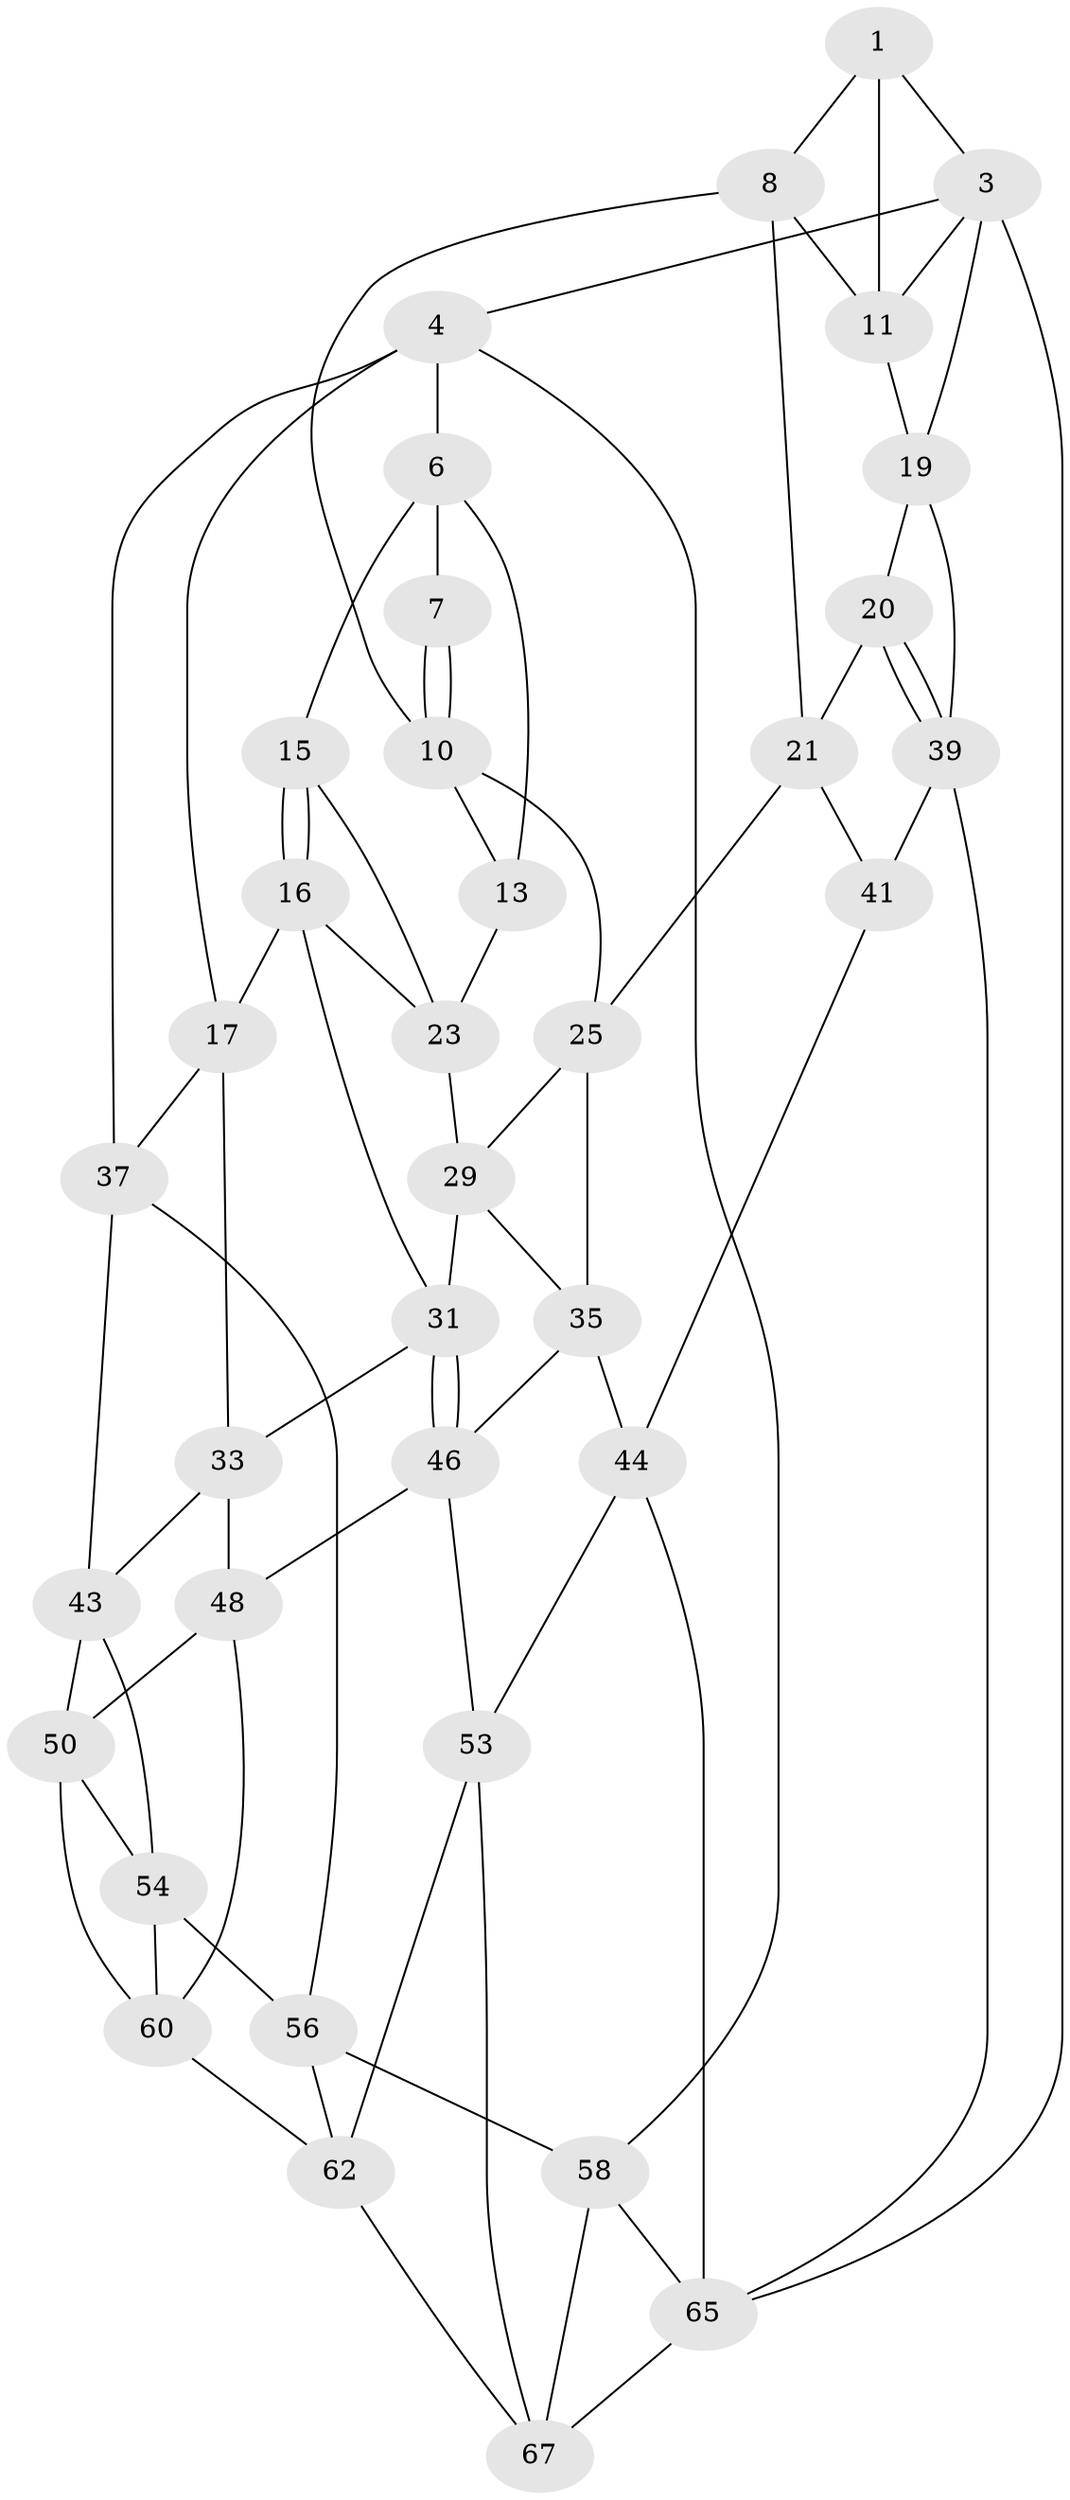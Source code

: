 // Generated by graph-tools (version 1.1) at 2025/24/03/03/25 07:24:34]
// undirected, 37 vertices, 76 edges
graph export_dot {
graph [start="1"]
  node [color=gray90,style=filled];
  1 [pos="+0.8927697634580701+0",super="+2"];
  3 [pos="+1+0",super="+22"];
  4 [pos="+0+0",super="+5"];
  6 [pos="+0.25764569470753207+0",super="+14"];
  7 [pos="+0.5108414570485328+0"];
  8 [pos="+0.7780193737847294+0.06380650122450746",super="+9"];
  10 [pos="+0.6244606278328811+0.10922642690506003",super="+12"];
  11 [pos="+0.908617776352251+0.13202525583238206",super="+18"];
  13 [pos="+0.5350812386619503+0.19263927460925784"];
  15 [pos="+0.27368711163755616+0.012299118877455837"];
  16 [pos="+0.2354064508212597+0.21087900185003855",super="+28"];
  17 [pos="+0.14052462598193066+0.2465886937021612",super="+34"];
  19 [pos="+0.8684252415259578+0.2660138432836296",super="+36"];
  20 [pos="+0.8164153076873619+0.2896727709452228"];
  21 [pos="+0.8037557874228148+0.2908112383765593",super="+24"];
  23 [pos="+0.4230506134174118+0.20246806196939868",super="+27"];
  25 [pos="+0.6066299955335552+0.336958676102831",super="+26"];
  29 [pos="+0.47376579239124567+0.28321103880187143",super="+30"];
  31 [pos="+0.3415056606548651+0.4130493900101966",super="+32"];
  33 [pos="+0.13795209069802572+0.3849608240568144",super="+42"];
  35 [pos="+0.5200972693019618+0.40430219135444856",super="+45"];
  37 [pos="+0+0.37575191556140786",super="+38"];
  39 [pos="+1+0.7827622981694078",super="+40"];
  41 [pos="+0.740068150411891+0.6374076673690786"];
  43 [pos="+0.06678305442653011+0.4989191513625342",super="+51"];
  44 [pos="+0.630307724886722+0.6497970173666889",super="+52"];
  46 [pos="+0.3281888491460303+0.4944806655787179",super="+47"];
  48 [pos="+0.2529025846718264+0.5938852173377205",super="+49"];
  50 [pos="+0.14173243588541345+0.6181486379079242",super="+59"];
  53 [pos="+0.46674492866079204+0.7148692808448973",super="+61"];
  54 [pos="+0+0.6698327257017516",super="+55"];
  56 [pos="+0+0.7171951068317929",super="+57"];
  58 [pos="+0+1"];
  60 [pos="+0.2010532071335454+0.7697560201720707",super="+64"];
  62 [pos="+0.24659565967724192+0.8473730523034328",super="+63"];
  65 [pos="+1+1",super="+66"];
  67 [pos="+0.45210525415794167+1",super="+68"];
  1 -- 8;
  1 -- 3;
  1 -- 11;
  3 -- 4;
  3 -- 65;
  3 -- 11;
  3 -- 19;
  4 -- 58;
  4 -- 17;
  4 -- 6;
  4 -- 37;
  6 -- 7;
  6 -- 13;
  6 -- 15;
  7 -- 10;
  7 -- 10;
  8 -- 11;
  8 -- 10;
  8 -- 21;
  10 -- 13;
  10 -- 25;
  11 -- 19;
  13 -- 23;
  15 -- 16;
  15 -- 16;
  15 -- 23;
  16 -- 17;
  16 -- 23;
  16 -- 31;
  17 -- 33;
  17 -- 37;
  19 -- 20;
  19 -- 39;
  20 -- 21;
  20 -- 39;
  20 -- 39;
  21 -- 25;
  21 -- 41;
  23 -- 29;
  25 -- 35;
  25 -- 29;
  29 -- 35;
  29 -- 31;
  31 -- 46;
  31 -- 46;
  31 -- 33;
  33 -- 48;
  33 -- 43;
  35 -- 44;
  35 -- 46;
  37 -- 43;
  37 -- 56;
  39 -- 65;
  39 -- 41;
  41 -- 44;
  43 -- 50;
  43 -- 54;
  44 -- 53;
  44 -- 65;
  46 -- 48;
  46 -- 53;
  48 -- 50;
  48 -- 60;
  50 -- 60;
  50 -- 54;
  53 -- 67;
  53 -- 62;
  54 -- 56;
  54 -- 60;
  56 -- 58;
  56 -- 62;
  58 -- 65;
  58 -- 67;
  60 -- 62;
  62 -- 67;
  65 -- 67;
}

